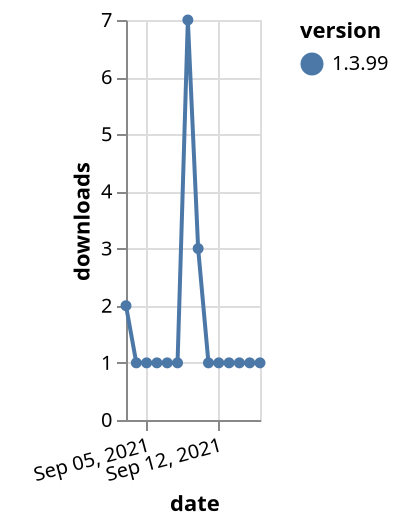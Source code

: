 {"$schema": "https://vega.github.io/schema/vega-lite/v5.json", "description": "A simple bar chart with embedded data.", "data": {"values": [{"date": "2021-09-03", "total": 489, "delta": 2, "version": "1.3.99"}, {"date": "2021-09-04", "total": 490, "delta": 1, "version": "1.3.99"}, {"date": "2021-09-05", "total": 491, "delta": 1, "version": "1.3.99"}, {"date": "2021-09-06", "total": 492, "delta": 1, "version": "1.3.99"}, {"date": "2021-09-07", "total": 493, "delta": 1, "version": "1.3.99"}, {"date": "2021-09-08", "total": 494, "delta": 1, "version": "1.3.99"}, {"date": "2021-09-09", "total": 501, "delta": 7, "version": "1.3.99"}, {"date": "2021-09-10", "total": 504, "delta": 3, "version": "1.3.99"}, {"date": "2021-09-11", "total": 505, "delta": 1, "version": "1.3.99"}, {"date": "2021-09-12", "total": 506, "delta": 1, "version": "1.3.99"}, {"date": "2021-09-13", "total": 507, "delta": 1, "version": "1.3.99"}, {"date": "2021-09-14", "total": 508, "delta": 1, "version": "1.3.99"}, {"date": "2021-09-15", "total": 509, "delta": 1, "version": "1.3.99"}, {"date": "2021-09-16", "total": 510, "delta": 1, "version": "1.3.99"}]}, "width": "container", "mark": {"type": "line", "point": {"filled": true}}, "encoding": {"x": {"field": "date", "type": "temporal", "timeUnit": "yearmonthdate", "title": "date", "axis": {"labelAngle": -15}}, "y": {"field": "delta", "type": "quantitative", "title": "downloads"}, "color": {"field": "version", "type": "nominal"}, "tooltip": {"field": "delta"}}}